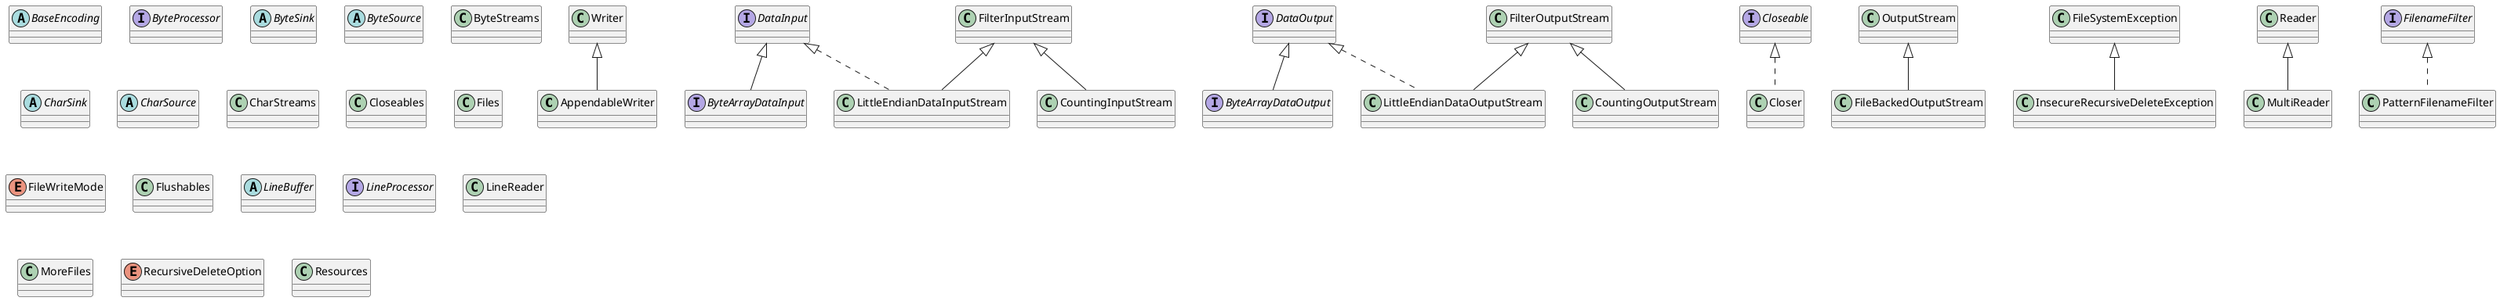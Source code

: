 @startuml
class AppendableWriter extends Writer
abstract class BaseEncoding
interface ByteArrayDataInput extends DataInput
interface ByteArrayDataOutput extends DataOutput
interface ByteProcessor
abstract class ByteSink
abstract class ByteSource
 class ByteStreams

abstract class CharSink
abstract class CharSource
 class CharStreams
 class Closeables
 class Closer implements Closeable
 class CountingInputStream extends FilterInputStream
 class CountingOutputStream extends FilterOutputStream
 class FileBackedOutputStream extends OutputStream
 class Files
enum FileWriteMode
 class Flushables
 class InsecureRecursiveDeleteException extends FileSystemException
abstract class LineBuffer
interface LineProcessor
 class LineReader
 class LittleEndianDataInputStream extends FilterInputStream implements DataInput
 class LittleEndianDataOutputStream extends FilterOutputStream implements DataOutput
 class MoreFiles

class MultiReader extends Reader

 class PatternFilenameFilter implements FilenameFilter

enum RecursiveDeleteOption
 class Resources
@enduml
